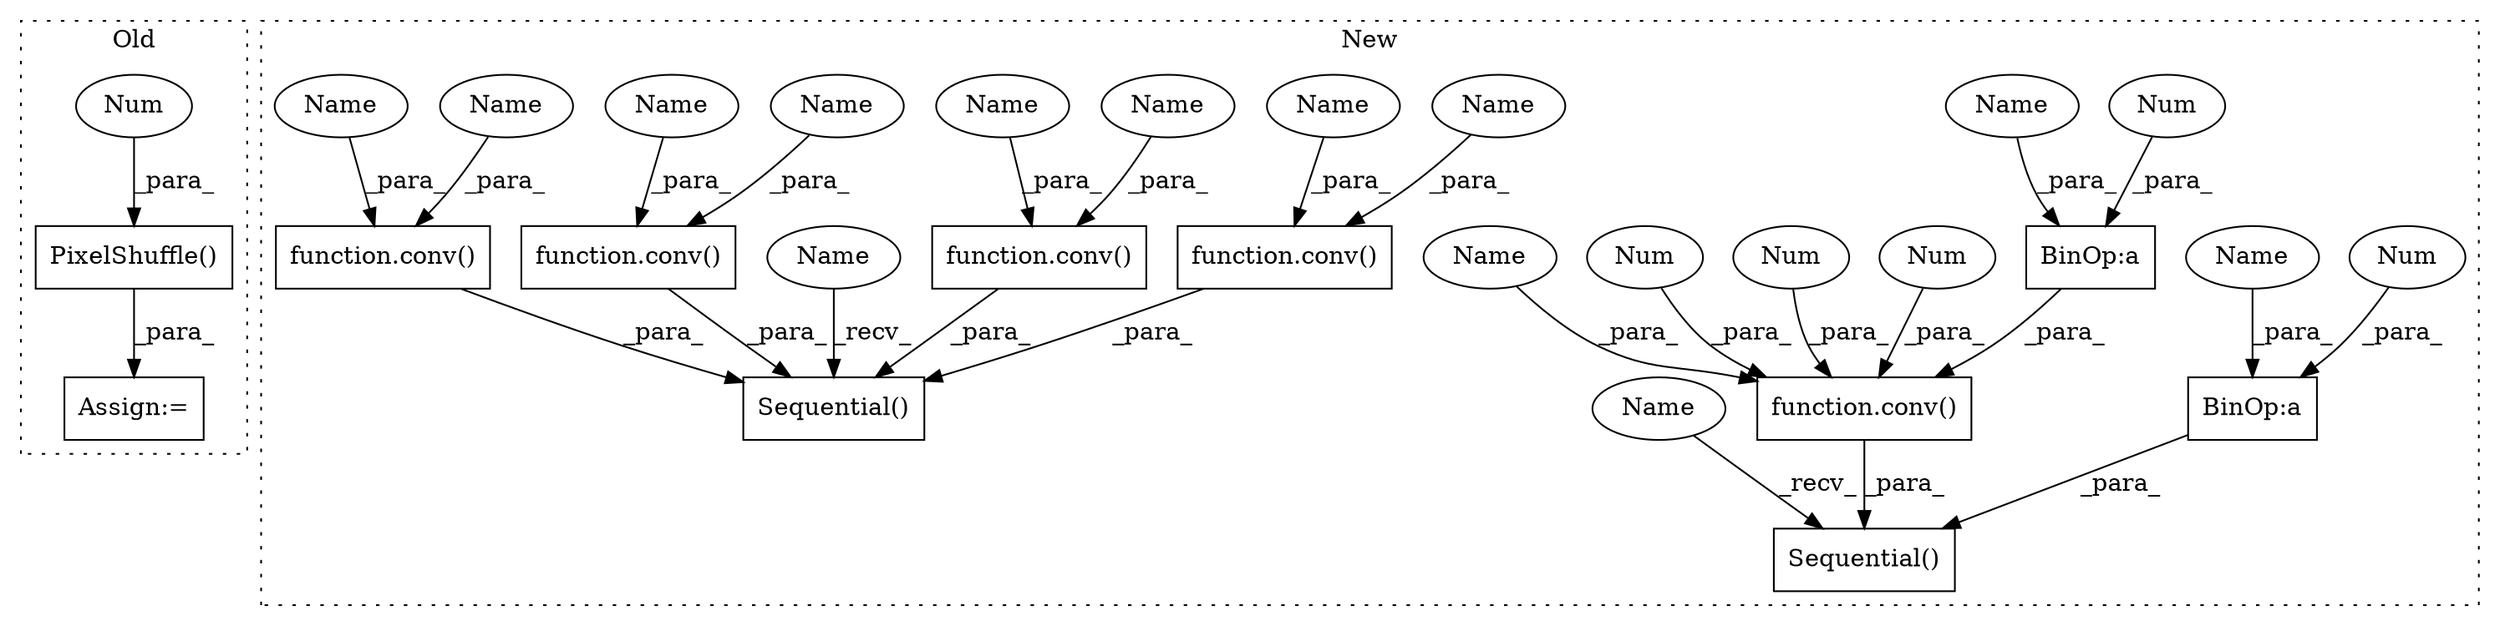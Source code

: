 digraph G {
subgraph cluster0 {
1 [label="PixelShuffle()" a="75" s="2264,2281" l="16,1" shape="box"];
5 [label="Num" a="76" s="2280" l="1" shape="ellipse"];
6 [label="Assign:=" a="68" s="2261" l="3" shape="box"];
label = "Old";
style="dotted";
}
subgraph cluster1 {
2 [label="function.conv()" a="75" s="1335,1344" l="5,1" shape="box"];
3 [label="Sequential()" a="75" s="1212,1417" l="27,11" shape="box"];
4 [label="function.conv()" a="75" s="1287,1296" l="5,1" shape="box"];
7 [label="Sequential()" a="75" s="1078,1171" l="27,15" shape="box"];
8 [label="function.conv()" a="75" s="1263,1272" l="5,1" shape="box"];
9 [label="BinOp:a" a="82" s="1122" l="2" shape="box"];
10 [label="BinOp:a" a="82" s="1155" l="2" shape="box"];
11 [label="Num" a="76" s="1124" l="1" shape="ellipse"];
12 [label="Num" a="76" s="1157" l="1" shape="ellipse"];
13 [label="function.conv()" a="75" s="1149,1170" l="5,1" shape="box"];
14 [label="Num" a="76" s="1169" l="1" shape="ellipse"];
15 [label="Num" a="76" s="1166" l="1" shape="ellipse"];
16 [label="Num" a="76" s="1163" l="1" shape="ellipse"];
17 [label="function.conv()" a="75" s="1383,1392" l="5,1" shape="box"];
18 [label="Name" a="87" s="1340" l="1" shape="ellipse"];
19 [label="Name" a="87" s="1160" l="1" shape="ellipse"];
20 [label="Name" a="87" s="1391" l="1" shape="ellipse"];
21 [label="Name" a="87" s="1121" l="1" shape="ellipse"];
22 [label="Name" a="87" s="1292" l="1" shape="ellipse"];
23 [label="Name" a="87" s="1388" l="1" shape="ellipse"];
24 [label="Name" a="87" s="1268" l="1" shape="ellipse"];
25 [label="Name" a="87" s="1271" l="1" shape="ellipse"];
26 [label="Name" a="87" s="1154" l="1" shape="ellipse"];
27 [label="Name" a="87" s="1295" l="1" shape="ellipse"];
28 [label="Name" a="87" s="1343" l="1" shape="ellipse"];
29 [label="Name" a="87" s="1078" l="2" shape="ellipse"];
30 [label="Name" a="87" s="1212" l="2" shape="ellipse"];
label = "New";
style="dotted";
}
1 -> 6 [label="_para_"];
2 -> 3 [label="_para_"];
4 -> 3 [label="_para_"];
5 -> 1 [label="_para_"];
8 -> 3 [label="_para_"];
9 -> 7 [label="_para_"];
10 -> 13 [label="_para_"];
11 -> 9 [label="_para_"];
12 -> 10 [label="_para_"];
13 -> 7 [label="_para_"];
14 -> 13 [label="_para_"];
15 -> 13 [label="_para_"];
16 -> 13 [label="_para_"];
17 -> 3 [label="_para_"];
18 -> 2 [label="_para_"];
19 -> 13 [label="_para_"];
20 -> 17 [label="_para_"];
21 -> 9 [label="_para_"];
22 -> 4 [label="_para_"];
23 -> 17 [label="_para_"];
24 -> 8 [label="_para_"];
25 -> 8 [label="_para_"];
26 -> 10 [label="_para_"];
27 -> 4 [label="_para_"];
28 -> 2 [label="_para_"];
29 -> 7 [label="_recv_"];
30 -> 3 [label="_recv_"];
}